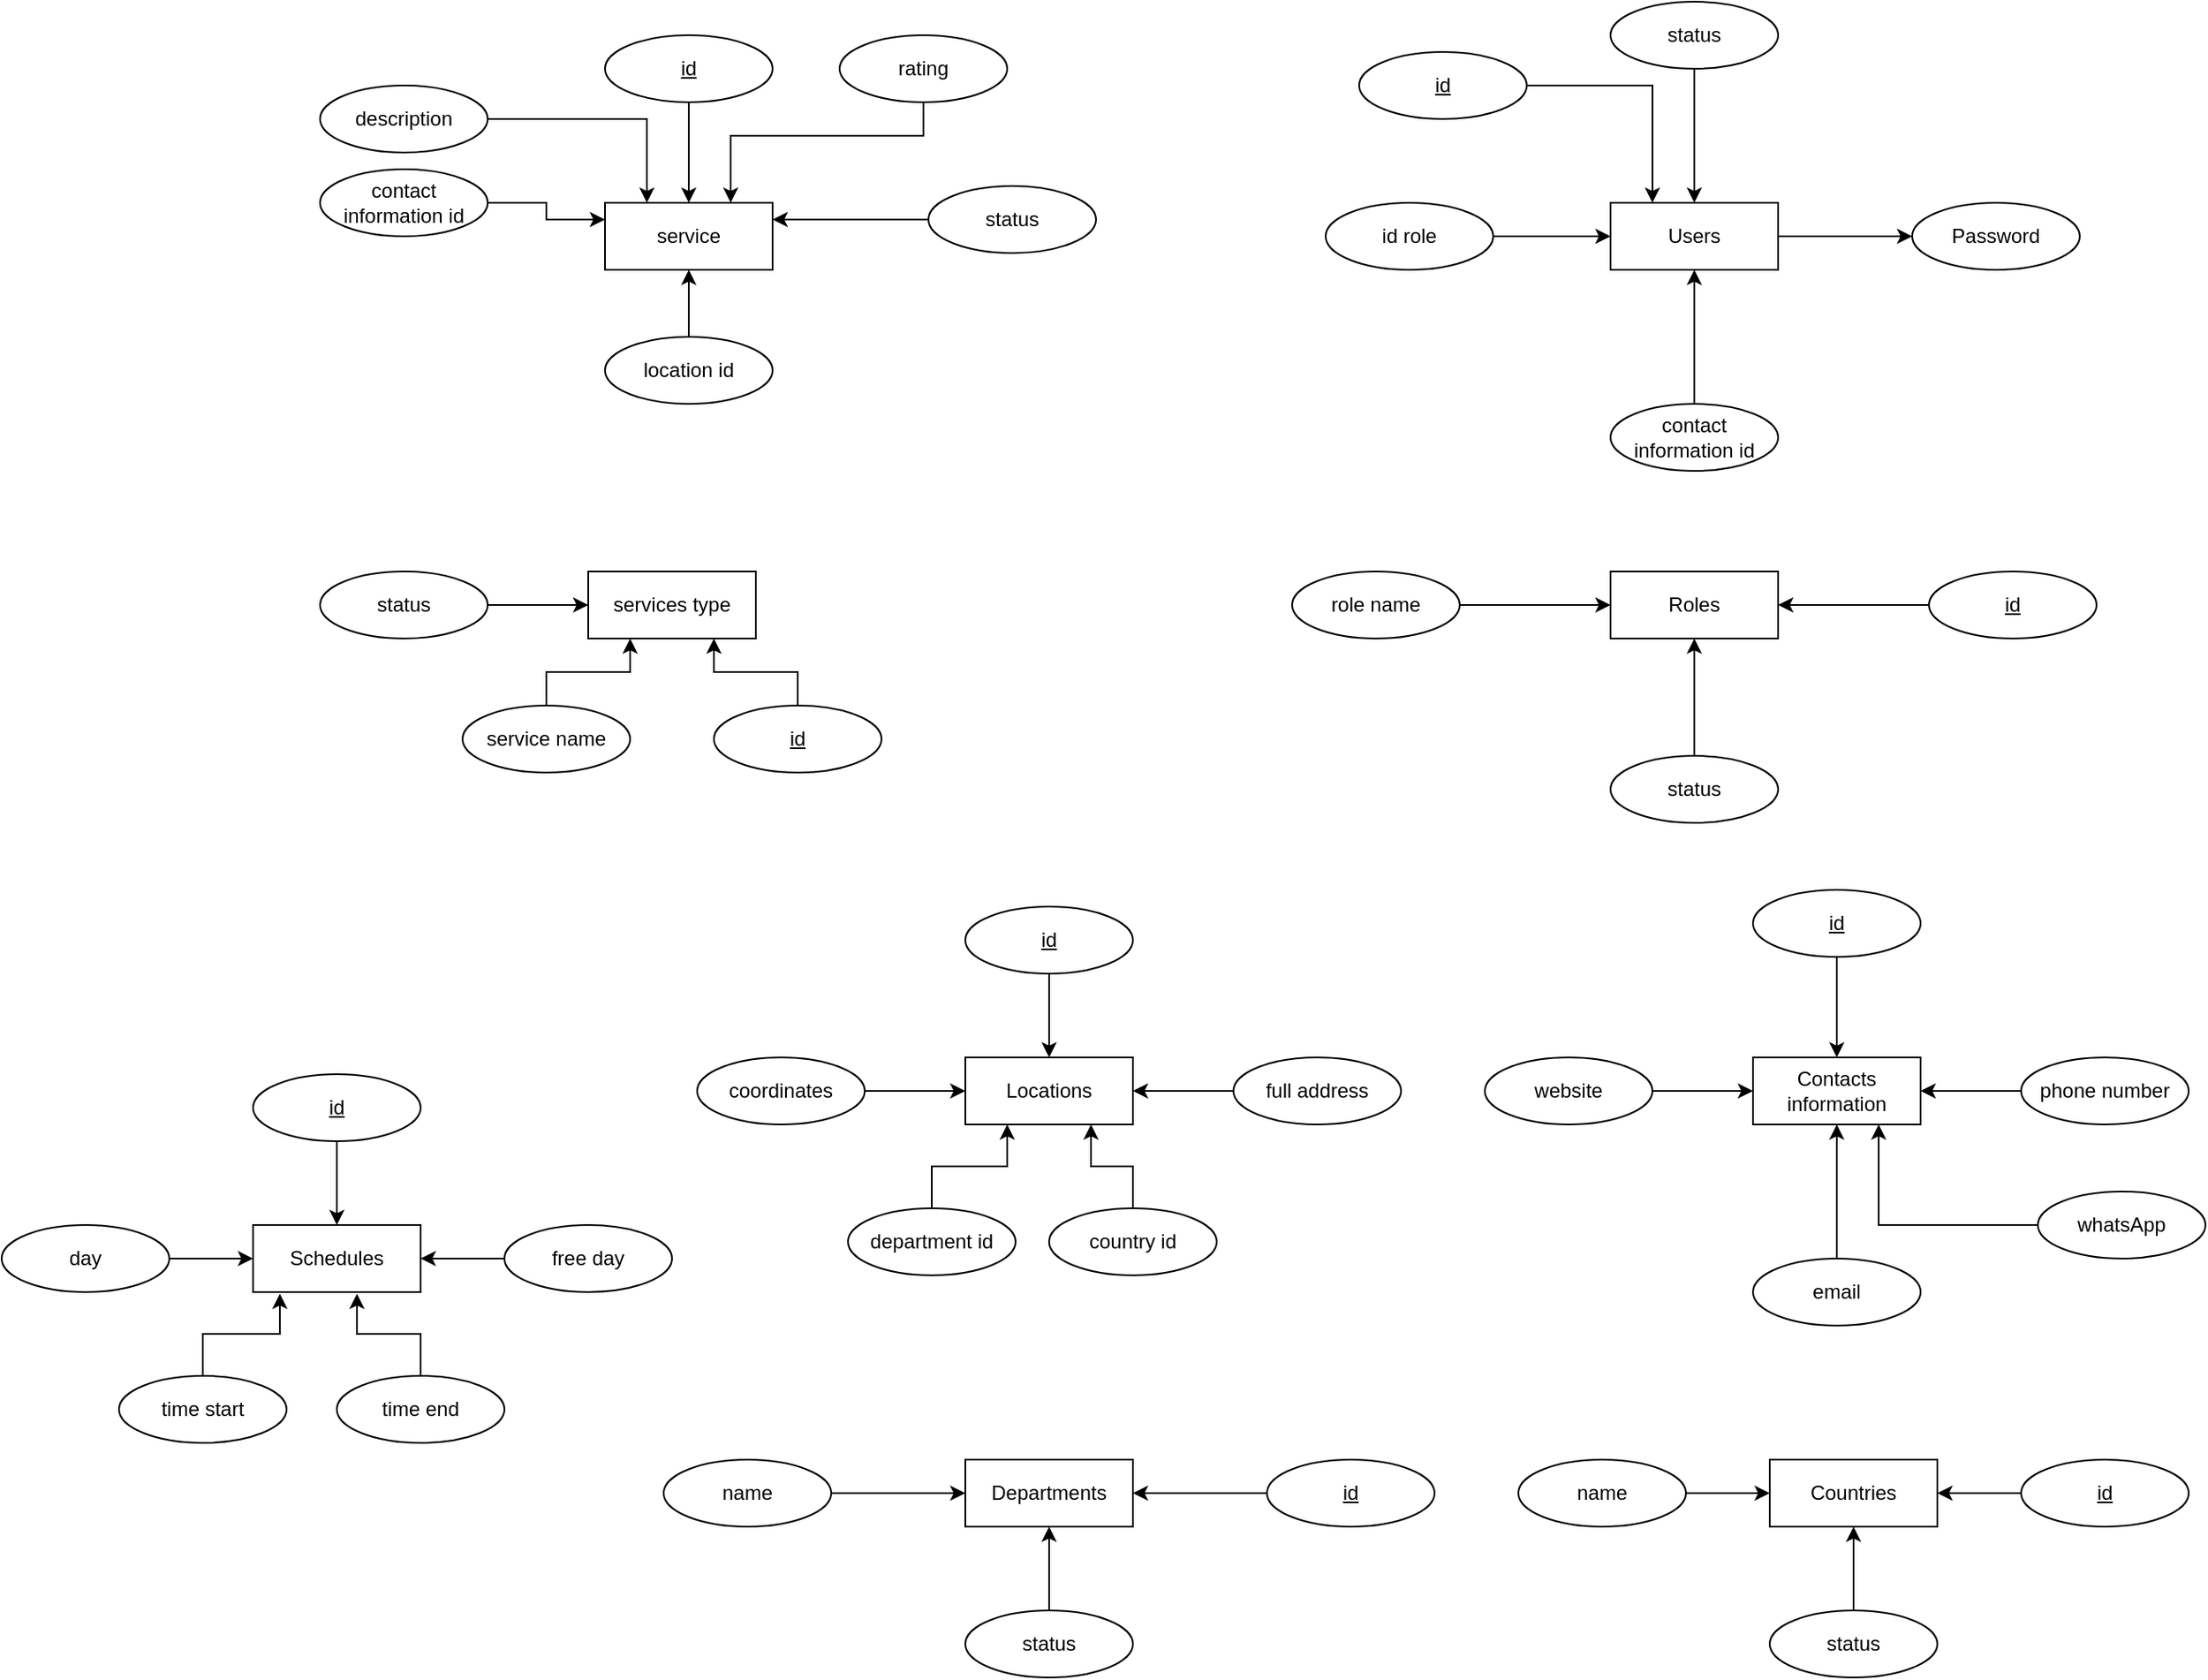 <mxfile version="21.6.9" type="github">
  <diagram name="Page-1" id="4ZnNFXyoEZe7LMFONqr0">
    <mxGraphModel dx="1730" dy="563" grid="1" gridSize="10" guides="1" tooltips="1" connect="1" arrows="1" fold="1" page="1" pageScale="1" pageWidth="850" pageHeight="1100" math="0" shadow="0">
      <root>
        <mxCell id="0" />
        <mxCell id="1" parent="0" />
        <mxCell id="6k_cG2A3B_EXTdvcoZ3U-2" value="service" style="whiteSpace=wrap;html=1;align=center;" parent="1" vertex="1">
          <mxGeometry x="320" y="200" width="100" height="40" as="geometry" />
        </mxCell>
        <mxCell id="6k_cG2A3B_EXTdvcoZ3U-3" value="" style="line;strokeWidth=1;rotatable=0;dashed=0;labelPosition=right;align=left;verticalAlign=middle;spacingTop=0;spacingLeft=6;points=[];portConstraint=eastwest;" parent="1" vertex="1">
          <mxGeometry x="360" y="300" width="80" as="geometry" />
        </mxCell>
        <mxCell id="6k_cG2A3B_EXTdvcoZ3U-9" style="edgeStyle=orthogonalEdgeStyle;rounded=0;orthogonalLoop=1;jettySize=auto;html=1;" parent="1" source="6k_cG2A3B_EXTdvcoZ3U-8" target="6k_cG2A3B_EXTdvcoZ3U-2" edge="1">
          <mxGeometry relative="1" as="geometry" />
        </mxCell>
        <mxCell id="6k_cG2A3B_EXTdvcoZ3U-8" value="id" style="ellipse;whiteSpace=wrap;html=1;align=center;fontStyle=4;" parent="1" vertex="1">
          <mxGeometry x="320" y="100" width="100" height="40" as="geometry" />
        </mxCell>
        <mxCell id="6k_cG2A3B_EXTdvcoZ3U-12" style="edgeStyle=orthogonalEdgeStyle;rounded=0;orthogonalLoop=1;jettySize=auto;html=1;entryX=0.75;entryY=0;entryDx=0;entryDy=0;exitX=0;exitY=0.5;exitDx=0;exitDy=0;" parent="1" source="6k_cG2A3B_EXTdvcoZ3U-10" target="6k_cG2A3B_EXTdvcoZ3U-2" edge="1">
          <mxGeometry relative="1" as="geometry">
            <Array as="points">
              <mxPoint x="510" y="160" />
              <mxPoint x="395" y="160" />
            </Array>
          </mxGeometry>
        </mxCell>
        <mxCell id="6k_cG2A3B_EXTdvcoZ3U-10" value="rating" style="ellipse;whiteSpace=wrap;html=1;align=center;" parent="1" vertex="1">
          <mxGeometry x="460" y="100" width="100" height="40" as="geometry" />
        </mxCell>
        <mxCell id="6k_cG2A3B_EXTdvcoZ3U-16" style="edgeStyle=orthogonalEdgeStyle;rounded=0;orthogonalLoop=1;jettySize=auto;html=1;entryX=0;entryY=0.25;entryDx=0;entryDy=0;" parent="1" source="6k_cG2A3B_EXTdvcoZ3U-15" target="6k_cG2A3B_EXTdvcoZ3U-2" edge="1">
          <mxGeometry relative="1" as="geometry" />
        </mxCell>
        <mxCell id="6k_cG2A3B_EXTdvcoZ3U-15" value="contact information id" style="ellipse;whiteSpace=wrap;html=1;align=center;" parent="1" vertex="1">
          <mxGeometry x="150" y="180" width="100" height="40" as="geometry" />
        </mxCell>
        <mxCell id="6k_cG2A3B_EXTdvcoZ3U-18" style="edgeStyle=orthogonalEdgeStyle;rounded=0;orthogonalLoop=1;jettySize=auto;html=1;entryX=0.25;entryY=0;entryDx=0;entryDy=0;" parent="1" source="6k_cG2A3B_EXTdvcoZ3U-17" target="6k_cG2A3B_EXTdvcoZ3U-2" edge="1">
          <mxGeometry relative="1" as="geometry" />
        </mxCell>
        <mxCell id="6k_cG2A3B_EXTdvcoZ3U-17" value="description" style="ellipse;whiteSpace=wrap;html=1;align=center;" parent="1" vertex="1">
          <mxGeometry x="150" y="130" width="100" height="40" as="geometry" />
        </mxCell>
        <mxCell id="2XloK-BeQbmO1Se2qZyU-5" style="edgeStyle=orthogonalEdgeStyle;rounded=0;orthogonalLoop=1;jettySize=auto;html=1;entryX=0.25;entryY=1;entryDx=0;entryDy=0;" parent="1" source="2XloK-BeQbmO1Se2qZyU-1" target="2XloK-BeQbmO1Se2qZyU-8" edge="1">
          <mxGeometry relative="1" as="geometry">
            <mxPoint x="315" y="440" as="targetPoint" />
          </mxGeometry>
        </mxCell>
        <mxCell id="2XloK-BeQbmO1Se2qZyU-1" value="service name" style="ellipse;whiteSpace=wrap;html=1;align=center;" parent="1" vertex="1">
          <mxGeometry x="235" y="500" width="100" height="40" as="geometry" />
        </mxCell>
        <mxCell id="2XloK-BeQbmO1Se2qZyU-4" style="edgeStyle=orthogonalEdgeStyle;rounded=0;orthogonalLoop=1;jettySize=auto;html=1;entryX=0.75;entryY=1;entryDx=0;entryDy=0;" parent="1" source="2XloK-BeQbmO1Se2qZyU-3" target="2XloK-BeQbmO1Se2qZyU-8" edge="1">
          <mxGeometry relative="1" as="geometry">
            <mxPoint x="415" y="440" as="targetPoint" />
          </mxGeometry>
        </mxCell>
        <mxCell id="2XloK-BeQbmO1Se2qZyU-3" value="id" style="ellipse;whiteSpace=wrap;html=1;align=center;fontStyle=4;" parent="1" vertex="1">
          <mxGeometry x="385" y="500" width="100" height="40" as="geometry" />
        </mxCell>
        <mxCell id="2XloK-BeQbmO1Se2qZyU-7" style="edgeStyle=orthogonalEdgeStyle;rounded=0;orthogonalLoop=1;jettySize=auto;html=1;entryX=0.5;entryY=1;entryDx=0;entryDy=0;" parent="1" source="2XloK-BeQbmO1Se2qZyU-6" target="6k_cG2A3B_EXTdvcoZ3U-2" edge="1">
          <mxGeometry relative="1" as="geometry" />
        </mxCell>
        <mxCell id="2XloK-BeQbmO1Se2qZyU-6" value="location id" style="ellipse;whiteSpace=wrap;html=1;align=center;" parent="1" vertex="1">
          <mxGeometry x="320" y="280" width="100" height="40" as="geometry" />
        </mxCell>
        <mxCell id="2XloK-BeQbmO1Se2qZyU-8" value="services type" style="whiteSpace=wrap;html=1;align=center;" parent="1" vertex="1">
          <mxGeometry x="310" y="420" width="100" height="40" as="geometry" />
        </mxCell>
        <mxCell id="2XloK-BeQbmO1Se2qZyU-12" style="edgeStyle=orthogonalEdgeStyle;rounded=0;orthogonalLoop=1;jettySize=auto;html=1;entryX=1;entryY=0.25;entryDx=0;entryDy=0;" parent="1" source="2XloK-BeQbmO1Se2qZyU-11" target="6k_cG2A3B_EXTdvcoZ3U-2" edge="1">
          <mxGeometry relative="1" as="geometry" />
        </mxCell>
        <mxCell id="2XloK-BeQbmO1Se2qZyU-11" value="status" style="ellipse;whiteSpace=wrap;html=1;align=center;" parent="1" vertex="1">
          <mxGeometry x="513" y="190" width="100" height="40" as="geometry" />
        </mxCell>
        <mxCell id="2XloK-BeQbmO1Se2qZyU-14" style="edgeStyle=orthogonalEdgeStyle;rounded=0;orthogonalLoop=1;jettySize=auto;html=1;entryX=0;entryY=0.5;entryDx=0;entryDy=0;" parent="1" source="2XloK-BeQbmO1Se2qZyU-13" target="2XloK-BeQbmO1Se2qZyU-8" edge="1">
          <mxGeometry relative="1" as="geometry" />
        </mxCell>
        <mxCell id="2XloK-BeQbmO1Se2qZyU-13" value="status" style="ellipse;whiteSpace=wrap;html=1;align=center;" parent="1" vertex="1">
          <mxGeometry x="150" y="420" width="100" height="40" as="geometry" />
        </mxCell>
        <mxCell id="l1hx-izmJNsPAIyKJFCx-7" value="" style="edgeStyle=orthogonalEdgeStyle;rounded=0;orthogonalLoop=1;jettySize=auto;html=1;" parent="1" source="l1hx-izmJNsPAIyKJFCx-1" target="l1hx-izmJNsPAIyKJFCx-6" edge="1">
          <mxGeometry relative="1" as="geometry" />
        </mxCell>
        <mxCell id="l1hx-izmJNsPAIyKJFCx-1" value="Users" style="whiteSpace=wrap;html=1;align=center;" parent="1" vertex="1">
          <mxGeometry x="920" y="200" width="100" height="40" as="geometry" />
        </mxCell>
        <mxCell id="l1hx-izmJNsPAIyKJFCx-4" value="" style="edgeStyle=orthogonalEdgeStyle;rounded=0;orthogonalLoop=1;jettySize=auto;html=1;" parent="1" source="l1hx-izmJNsPAIyKJFCx-2" target="l1hx-izmJNsPAIyKJFCx-1" edge="1">
          <mxGeometry relative="1" as="geometry" />
        </mxCell>
        <mxCell id="l1hx-izmJNsPAIyKJFCx-2" value="contact information id" style="ellipse;whiteSpace=wrap;html=1;align=center;" parent="1" vertex="1">
          <mxGeometry x="920" y="320" width="100" height="40" as="geometry" />
        </mxCell>
        <mxCell id="l1hx-izmJNsPAIyKJFCx-6" value="Password" style="ellipse;whiteSpace=wrap;html=1;align=center;" parent="1" vertex="1">
          <mxGeometry x="1100" y="200" width="100" height="40" as="geometry" />
        </mxCell>
        <mxCell id="l1hx-izmJNsPAIyKJFCx-9" value="" style="edgeStyle=orthogonalEdgeStyle;rounded=0;orthogonalLoop=1;jettySize=auto;html=1;" parent="1" source="l1hx-izmJNsPAIyKJFCx-8" target="l1hx-izmJNsPAIyKJFCx-1" edge="1">
          <mxGeometry relative="1" as="geometry" />
        </mxCell>
        <mxCell id="l1hx-izmJNsPAIyKJFCx-8" value="status" style="ellipse;whiteSpace=wrap;html=1;align=center;" parent="1" vertex="1">
          <mxGeometry x="920" y="80" width="100" height="40" as="geometry" />
        </mxCell>
        <mxCell id="l1hx-izmJNsPAIyKJFCx-11" value="" style="edgeStyle=orthogonalEdgeStyle;rounded=0;orthogonalLoop=1;jettySize=auto;html=1;" parent="1" source="l1hx-izmJNsPAIyKJFCx-10" target="l1hx-izmJNsPAIyKJFCx-1" edge="1">
          <mxGeometry relative="1" as="geometry" />
        </mxCell>
        <mxCell id="l1hx-izmJNsPAIyKJFCx-10" value="id role" style="ellipse;whiteSpace=wrap;html=1;align=center;" parent="1" vertex="1">
          <mxGeometry x="750" y="200" width="100" height="40" as="geometry" />
        </mxCell>
        <mxCell id="l1hx-izmJNsPAIyKJFCx-13" style="edgeStyle=orthogonalEdgeStyle;rounded=0;orthogonalLoop=1;jettySize=auto;html=1;entryX=0.25;entryY=0;entryDx=0;entryDy=0;" parent="1" source="l1hx-izmJNsPAIyKJFCx-12" target="l1hx-izmJNsPAIyKJFCx-1" edge="1">
          <mxGeometry relative="1" as="geometry" />
        </mxCell>
        <mxCell id="l1hx-izmJNsPAIyKJFCx-12" value="id" style="ellipse;whiteSpace=wrap;html=1;align=center;fontStyle=4;" parent="1" vertex="1">
          <mxGeometry x="770" y="110" width="100" height="40" as="geometry" />
        </mxCell>
        <mxCell id="l1hx-izmJNsPAIyKJFCx-16" value="Roles" style="whiteSpace=wrap;html=1;align=center;" parent="1" vertex="1">
          <mxGeometry x="920" y="420" width="100" height="40" as="geometry" />
        </mxCell>
        <mxCell id="l1hx-izmJNsPAIyKJFCx-18" value="" style="edgeStyle=orthogonalEdgeStyle;rounded=0;orthogonalLoop=1;jettySize=auto;html=1;" parent="1" source="l1hx-izmJNsPAIyKJFCx-17" target="l1hx-izmJNsPAIyKJFCx-16" edge="1">
          <mxGeometry relative="1" as="geometry" />
        </mxCell>
        <mxCell id="l1hx-izmJNsPAIyKJFCx-17" value="role name" style="ellipse;whiteSpace=wrap;html=1;align=center;" parent="1" vertex="1">
          <mxGeometry x="730" y="420" width="100" height="40" as="geometry" />
        </mxCell>
        <mxCell id="l1hx-izmJNsPAIyKJFCx-20" value="" style="edgeStyle=orthogonalEdgeStyle;rounded=0;orthogonalLoop=1;jettySize=auto;html=1;" parent="1" source="l1hx-izmJNsPAIyKJFCx-19" target="l1hx-izmJNsPAIyKJFCx-16" edge="1">
          <mxGeometry relative="1" as="geometry" />
        </mxCell>
        <mxCell id="l1hx-izmJNsPAIyKJFCx-19" value="status" style="ellipse;whiteSpace=wrap;html=1;align=center;" parent="1" vertex="1">
          <mxGeometry x="920" y="530" width="100" height="40" as="geometry" />
        </mxCell>
        <mxCell id="l1hx-izmJNsPAIyKJFCx-22" value="" style="edgeStyle=orthogonalEdgeStyle;rounded=0;orthogonalLoop=1;jettySize=auto;html=1;" parent="1" source="l1hx-izmJNsPAIyKJFCx-21" target="l1hx-izmJNsPAIyKJFCx-16" edge="1">
          <mxGeometry relative="1" as="geometry" />
        </mxCell>
        <mxCell id="l1hx-izmJNsPAIyKJFCx-21" value="id" style="ellipse;whiteSpace=wrap;html=1;align=center;fontStyle=4;" parent="1" vertex="1">
          <mxGeometry x="1110" y="420" width="100" height="40" as="geometry" />
        </mxCell>
        <mxCell id="l1hx-izmJNsPAIyKJFCx-23" value="Contacts information" style="whiteSpace=wrap;html=1;align=center;" parent="1" vertex="1">
          <mxGeometry x="1005" y="710" width="100" height="40" as="geometry" />
        </mxCell>
        <mxCell id="l1hx-izmJNsPAIyKJFCx-26" value="" style="edgeStyle=orthogonalEdgeStyle;rounded=0;orthogonalLoop=1;jettySize=auto;html=1;" parent="1" source="l1hx-izmJNsPAIyKJFCx-25" target="l1hx-izmJNsPAIyKJFCx-23" edge="1">
          <mxGeometry relative="1" as="geometry" />
        </mxCell>
        <mxCell id="l1hx-izmJNsPAIyKJFCx-25" value="id" style="ellipse;whiteSpace=wrap;html=1;align=center;fontStyle=4;" parent="1" vertex="1">
          <mxGeometry x="1005" y="610" width="100" height="40" as="geometry" />
        </mxCell>
        <mxCell id="l1hx-izmJNsPAIyKJFCx-28" value="" style="edgeStyle=orthogonalEdgeStyle;rounded=0;orthogonalLoop=1;jettySize=auto;html=1;" parent="1" source="l1hx-izmJNsPAIyKJFCx-27" target="l1hx-izmJNsPAIyKJFCx-23" edge="1">
          <mxGeometry relative="1" as="geometry" />
        </mxCell>
        <mxCell id="l1hx-izmJNsPAIyKJFCx-27" value="email" style="ellipse;whiteSpace=wrap;html=1;align=center;" parent="1" vertex="1">
          <mxGeometry x="1005" y="830" width="100" height="40" as="geometry" />
        </mxCell>
        <mxCell id="l1hx-izmJNsPAIyKJFCx-30" value="" style="edgeStyle=orthogonalEdgeStyle;rounded=0;orthogonalLoop=1;jettySize=auto;html=1;" parent="1" source="l1hx-izmJNsPAIyKJFCx-29" target="l1hx-izmJNsPAIyKJFCx-23" edge="1">
          <mxGeometry relative="1" as="geometry" />
        </mxCell>
        <mxCell id="l1hx-izmJNsPAIyKJFCx-29" value="phone number" style="ellipse;whiteSpace=wrap;html=1;align=center;" parent="1" vertex="1">
          <mxGeometry x="1165" y="710" width="100" height="40" as="geometry" />
        </mxCell>
        <mxCell id="l1hx-izmJNsPAIyKJFCx-32" style="edgeStyle=orthogonalEdgeStyle;rounded=0;orthogonalLoop=1;jettySize=auto;html=1;entryX=0.75;entryY=1;entryDx=0;entryDy=0;" parent="1" source="l1hx-izmJNsPAIyKJFCx-31" target="l1hx-izmJNsPAIyKJFCx-23" edge="1">
          <mxGeometry relative="1" as="geometry" />
        </mxCell>
        <mxCell id="l1hx-izmJNsPAIyKJFCx-31" value="whatsApp" style="ellipse;whiteSpace=wrap;html=1;align=center;" parent="1" vertex="1">
          <mxGeometry x="1175" y="790" width="100" height="40" as="geometry" />
        </mxCell>
        <mxCell id="l1hx-izmJNsPAIyKJFCx-34" value="" style="edgeStyle=orthogonalEdgeStyle;rounded=0;orthogonalLoop=1;jettySize=auto;html=1;" parent="1" source="l1hx-izmJNsPAIyKJFCx-33" target="l1hx-izmJNsPAIyKJFCx-23" edge="1">
          <mxGeometry relative="1" as="geometry" />
        </mxCell>
        <mxCell id="l1hx-izmJNsPAIyKJFCx-33" value="website" style="ellipse;whiteSpace=wrap;html=1;align=center;" parent="1" vertex="1">
          <mxGeometry x="845" y="710" width="100" height="40" as="geometry" />
        </mxCell>
        <mxCell id="8v3DLjQhCp5-PkDh0FPm-2" value="Locations" style="whiteSpace=wrap;html=1;align=center;" parent="1" vertex="1">
          <mxGeometry x="535" y="710" width="100" height="40" as="geometry" />
        </mxCell>
        <mxCell id="8v3DLjQhCp5-PkDh0FPm-6" value="" style="edgeStyle=orthogonalEdgeStyle;rounded=0;orthogonalLoop=1;jettySize=auto;html=1;" parent="1" source="8v3DLjQhCp5-PkDh0FPm-3" target="8v3DLjQhCp5-PkDh0FPm-2" edge="1">
          <mxGeometry relative="1" as="geometry" />
        </mxCell>
        <mxCell id="8v3DLjQhCp5-PkDh0FPm-3" value="full address" style="ellipse;whiteSpace=wrap;html=1;align=center;" parent="1" vertex="1">
          <mxGeometry x="695" y="710" width="100" height="40" as="geometry" />
        </mxCell>
        <mxCell id="8v3DLjQhCp5-PkDh0FPm-7" value="" style="edgeStyle=orthogonalEdgeStyle;rounded=0;orthogonalLoop=1;jettySize=auto;html=1;" parent="1" source="8v3DLjQhCp5-PkDh0FPm-5" target="8v3DLjQhCp5-PkDh0FPm-2" edge="1">
          <mxGeometry relative="1" as="geometry" />
        </mxCell>
        <mxCell id="8v3DLjQhCp5-PkDh0FPm-5" value="id" style="ellipse;whiteSpace=wrap;html=1;align=center;fontStyle=4;" parent="1" vertex="1">
          <mxGeometry x="535" y="620" width="100" height="40" as="geometry" />
        </mxCell>
        <mxCell id="8v3DLjQhCp5-PkDh0FPm-9" value="" style="edgeStyle=orthogonalEdgeStyle;rounded=0;orthogonalLoop=1;jettySize=auto;html=1;" parent="1" source="8v3DLjQhCp5-PkDh0FPm-8" target="8v3DLjQhCp5-PkDh0FPm-2" edge="1">
          <mxGeometry relative="1" as="geometry" />
        </mxCell>
        <mxCell id="8v3DLjQhCp5-PkDh0FPm-8" value="coordinates" style="ellipse;whiteSpace=wrap;html=1;align=center;" parent="1" vertex="1">
          <mxGeometry x="375" y="710" width="100" height="40" as="geometry" />
        </mxCell>
        <mxCell id="8v3DLjQhCp5-PkDh0FPm-13" value="" style="edgeStyle=orthogonalEdgeStyle;rounded=0;orthogonalLoop=1;jettySize=auto;html=1;entryX=0.25;entryY=1;entryDx=0;entryDy=0;" parent="1" source="8v3DLjQhCp5-PkDh0FPm-12" target="8v3DLjQhCp5-PkDh0FPm-2" edge="1">
          <mxGeometry relative="1" as="geometry" />
        </mxCell>
        <mxCell id="8v3DLjQhCp5-PkDh0FPm-12" value="department id" style="ellipse;whiteSpace=wrap;html=1;align=center;" parent="1" vertex="1">
          <mxGeometry x="465" y="800" width="100" height="40" as="geometry" />
        </mxCell>
        <mxCell id="8v3DLjQhCp5-PkDh0FPm-15" value="" style="edgeStyle=orthogonalEdgeStyle;rounded=0;orthogonalLoop=1;jettySize=auto;html=1;entryX=0.75;entryY=1;entryDx=0;entryDy=0;" parent="1" source="8v3DLjQhCp5-PkDh0FPm-14" target="8v3DLjQhCp5-PkDh0FPm-2" edge="1">
          <mxGeometry relative="1" as="geometry" />
        </mxCell>
        <mxCell id="8v3DLjQhCp5-PkDh0FPm-14" value="country id" style="ellipse;whiteSpace=wrap;html=1;align=center;" parent="1" vertex="1">
          <mxGeometry x="585" y="800" width="100" height="40" as="geometry" />
        </mxCell>
        <mxCell id="8v3DLjQhCp5-PkDh0FPm-16" value="Departments" style="whiteSpace=wrap;html=1;align=center;" parent="1" vertex="1">
          <mxGeometry x="535" y="950" width="100" height="40" as="geometry" />
        </mxCell>
        <mxCell id="8v3DLjQhCp5-PkDh0FPm-18" value="" style="edgeStyle=orthogonalEdgeStyle;rounded=0;orthogonalLoop=1;jettySize=auto;html=1;" parent="1" source="8v3DLjQhCp5-PkDh0FPm-17" target="8v3DLjQhCp5-PkDh0FPm-16" edge="1">
          <mxGeometry relative="1" as="geometry" />
        </mxCell>
        <mxCell id="8v3DLjQhCp5-PkDh0FPm-17" value="name" style="ellipse;whiteSpace=wrap;html=1;align=center;" parent="1" vertex="1">
          <mxGeometry x="355" y="950" width="100" height="40" as="geometry" />
        </mxCell>
        <mxCell id="8v3DLjQhCp5-PkDh0FPm-20" value="" style="edgeStyle=orthogonalEdgeStyle;rounded=0;orthogonalLoop=1;jettySize=auto;html=1;" parent="1" source="8v3DLjQhCp5-PkDh0FPm-19" target="8v3DLjQhCp5-PkDh0FPm-16" edge="1">
          <mxGeometry relative="1" as="geometry" />
        </mxCell>
        <mxCell id="8v3DLjQhCp5-PkDh0FPm-19" value="id" style="ellipse;whiteSpace=wrap;html=1;align=center;fontStyle=4;" parent="1" vertex="1">
          <mxGeometry x="715" y="950" width="100" height="40" as="geometry" />
        </mxCell>
        <mxCell id="8v3DLjQhCp5-PkDh0FPm-22" value="" style="edgeStyle=orthogonalEdgeStyle;rounded=0;orthogonalLoop=1;jettySize=auto;html=1;" parent="1" source="8v3DLjQhCp5-PkDh0FPm-21" target="8v3DLjQhCp5-PkDh0FPm-16" edge="1">
          <mxGeometry relative="1" as="geometry" />
        </mxCell>
        <mxCell id="8v3DLjQhCp5-PkDh0FPm-21" value="status" style="ellipse;whiteSpace=wrap;html=1;align=center;" parent="1" vertex="1">
          <mxGeometry x="535" y="1040" width="100" height="40" as="geometry" />
        </mxCell>
        <mxCell id="8v3DLjQhCp5-PkDh0FPm-23" value="Countries" style="whiteSpace=wrap;html=1;align=center;" parent="1" vertex="1">
          <mxGeometry x="1015" y="950" width="100" height="40" as="geometry" />
        </mxCell>
        <mxCell id="8v3DLjQhCp5-PkDh0FPm-25" value="" style="edgeStyle=orthogonalEdgeStyle;rounded=0;orthogonalLoop=1;jettySize=auto;html=1;" parent="1" source="8v3DLjQhCp5-PkDh0FPm-24" target="8v3DLjQhCp5-PkDh0FPm-23" edge="1">
          <mxGeometry relative="1" as="geometry" />
        </mxCell>
        <mxCell id="8v3DLjQhCp5-PkDh0FPm-24" value="name" style="ellipse;whiteSpace=wrap;html=1;align=center;" parent="1" vertex="1">
          <mxGeometry x="865" y="950" width="100" height="40" as="geometry" />
        </mxCell>
        <mxCell id="8v3DLjQhCp5-PkDh0FPm-29" value="" style="edgeStyle=orthogonalEdgeStyle;rounded=0;orthogonalLoop=1;jettySize=auto;html=1;" parent="1" source="8v3DLjQhCp5-PkDh0FPm-26" target="8v3DLjQhCp5-PkDh0FPm-23" edge="1">
          <mxGeometry relative="1" as="geometry" />
        </mxCell>
        <mxCell id="8v3DLjQhCp5-PkDh0FPm-26" value="status" style="ellipse;whiteSpace=wrap;html=1;align=center;" parent="1" vertex="1">
          <mxGeometry x="1015" y="1040" width="100" height="40" as="geometry" />
        </mxCell>
        <mxCell id="8v3DLjQhCp5-PkDh0FPm-28" value="" style="edgeStyle=orthogonalEdgeStyle;rounded=0;orthogonalLoop=1;jettySize=auto;html=1;" parent="1" source="8v3DLjQhCp5-PkDh0FPm-27" target="8v3DLjQhCp5-PkDh0FPm-23" edge="1">
          <mxGeometry relative="1" as="geometry" />
        </mxCell>
        <mxCell id="8v3DLjQhCp5-PkDh0FPm-27" value="id" style="ellipse;whiteSpace=wrap;html=1;align=center;fontStyle=4;" parent="1" vertex="1">
          <mxGeometry x="1165" y="950" width="100" height="40" as="geometry" />
        </mxCell>
        <mxCell id="9D9NXuqt50OXcZtr8fNS-1" value="Schedules" style="whiteSpace=wrap;html=1;align=center;" parent="1" vertex="1">
          <mxGeometry x="110" y="810" width="100" height="40" as="geometry" />
        </mxCell>
        <mxCell id="9D9NXuqt50OXcZtr8fNS-3" style="edgeStyle=orthogonalEdgeStyle;rounded=0;orthogonalLoop=1;jettySize=auto;html=1;entryX=0.5;entryY=0;entryDx=0;entryDy=0;" parent="1" source="9D9NXuqt50OXcZtr8fNS-2" target="9D9NXuqt50OXcZtr8fNS-1" edge="1">
          <mxGeometry relative="1" as="geometry" />
        </mxCell>
        <mxCell id="9D9NXuqt50OXcZtr8fNS-2" value="id" style="ellipse;whiteSpace=wrap;html=1;align=center;fontStyle=4;" parent="1" vertex="1">
          <mxGeometry x="110" y="720" width="100" height="40" as="geometry" />
        </mxCell>
        <mxCell id="9D9NXuqt50OXcZtr8fNS-5" value="" style="edgeStyle=orthogonalEdgeStyle;rounded=0;orthogonalLoop=1;jettySize=auto;html=1;" parent="1" source="9D9NXuqt50OXcZtr8fNS-4" target="9D9NXuqt50OXcZtr8fNS-1" edge="1">
          <mxGeometry relative="1" as="geometry" />
        </mxCell>
        <mxCell id="9D9NXuqt50OXcZtr8fNS-4" value="day" style="ellipse;whiteSpace=wrap;html=1;align=center;" parent="1" vertex="1">
          <mxGeometry x="-40" y="810" width="100" height="40" as="geometry" />
        </mxCell>
        <mxCell id="9D9NXuqt50OXcZtr8fNS-8" style="edgeStyle=orthogonalEdgeStyle;rounded=0;orthogonalLoop=1;jettySize=auto;html=1;entryX=0.16;entryY=1.025;entryDx=0;entryDy=0;entryPerimeter=0;" parent="1" source="9D9NXuqt50OXcZtr8fNS-6" target="9D9NXuqt50OXcZtr8fNS-1" edge="1">
          <mxGeometry relative="1" as="geometry" />
        </mxCell>
        <mxCell id="9D9NXuqt50OXcZtr8fNS-6" value="time start" style="ellipse;whiteSpace=wrap;html=1;align=center;" parent="1" vertex="1">
          <mxGeometry x="30" y="900" width="100" height="40" as="geometry" />
        </mxCell>
        <mxCell id="9D9NXuqt50OXcZtr8fNS-10" style="edgeStyle=orthogonalEdgeStyle;rounded=0;orthogonalLoop=1;jettySize=auto;html=1;entryX=0.62;entryY=1.025;entryDx=0;entryDy=0;entryPerimeter=0;" parent="1" source="9D9NXuqt50OXcZtr8fNS-9" target="9D9NXuqt50OXcZtr8fNS-1" edge="1">
          <mxGeometry relative="1" as="geometry" />
        </mxCell>
        <mxCell id="9D9NXuqt50OXcZtr8fNS-9" value="time end" style="ellipse;whiteSpace=wrap;html=1;align=center;" parent="1" vertex="1">
          <mxGeometry x="160" y="900" width="100" height="40" as="geometry" />
        </mxCell>
        <mxCell id="9D9NXuqt50OXcZtr8fNS-12" value="" style="edgeStyle=orthogonalEdgeStyle;rounded=0;orthogonalLoop=1;jettySize=auto;html=1;" parent="1" source="9D9NXuqt50OXcZtr8fNS-11" target="9D9NXuqt50OXcZtr8fNS-1" edge="1">
          <mxGeometry relative="1" as="geometry" />
        </mxCell>
        <mxCell id="9D9NXuqt50OXcZtr8fNS-11" value="free day" style="ellipse;whiteSpace=wrap;html=1;align=center;" parent="1" vertex="1">
          <mxGeometry x="260" y="810" width="100" height="40" as="geometry" />
        </mxCell>
      </root>
    </mxGraphModel>
  </diagram>
</mxfile>
